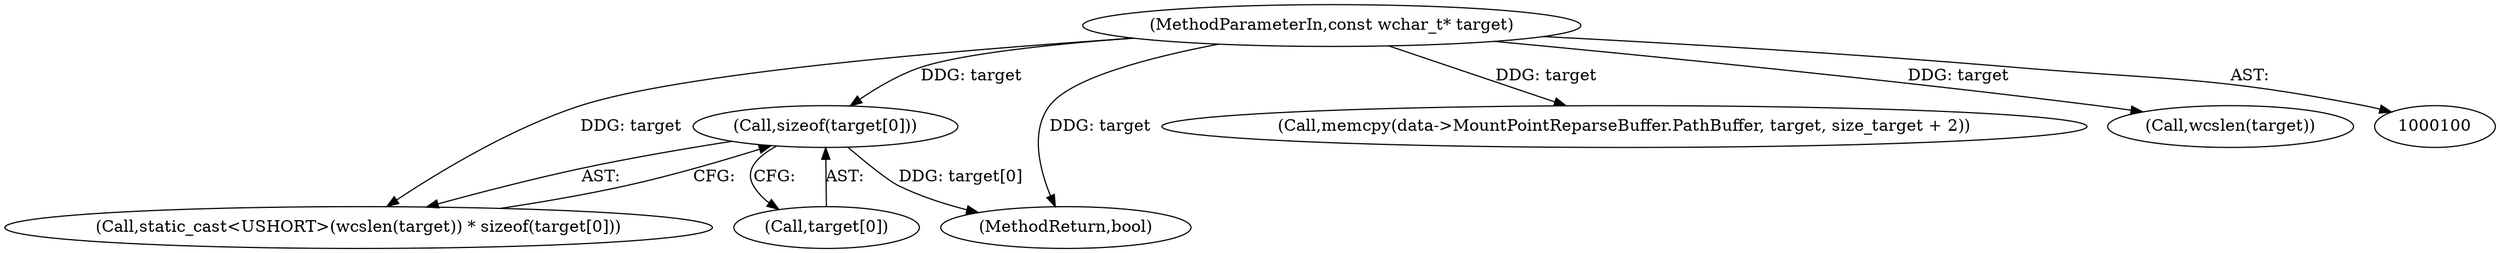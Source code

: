 digraph "1_Chrome_4f1f3d0f03c79ddaace56f067cf28a27f9466b7d_0@API" {
"1000112" [label="(Call,sizeof(target[0]))"];
"1000102" [label="(MethodParameterIn,const wchar_t* target)"];
"1000112" [label="(Call,sizeof(target[0]))"];
"1000107" [label="(Call,static_cast<USHORT>(wcslen(target)) * sizeof(target[0]))"];
"1000113" [label="(Call,target[0])"];
"1000102" [label="(MethodParameterIn,const wchar_t* target)"];
"1000192" [label="(MethodReturn,bool)"];
"1000131" [label="(Call,memcpy(data->MountPointReparseBuffer.PathBuffer, target, size_target + 2))"];
"1000110" [label="(Call,wcslen(target))"];
"1000112" -> "1000107"  [label="AST: "];
"1000112" -> "1000113"  [label="CFG: "];
"1000113" -> "1000112"  [label="AST: "];
"1000107" -> "1000112"  [label="CFG: "];
"1000112" -> "1000192"  [label="DDG: target[0]"];
"1000102" -> "1000112"  [label="DDG: target"];
"1000102" -> "1000100"  [label="AST: "];
"1000102" -> "1000192"  [label="DDG: target"];
"1000102" -> "1000110"  [label="DDG: target"];
"1000102" -> "1000107"  [label="DDG: target"];
"1000102" -> "1000131"  [label="DDG: target"];
}

